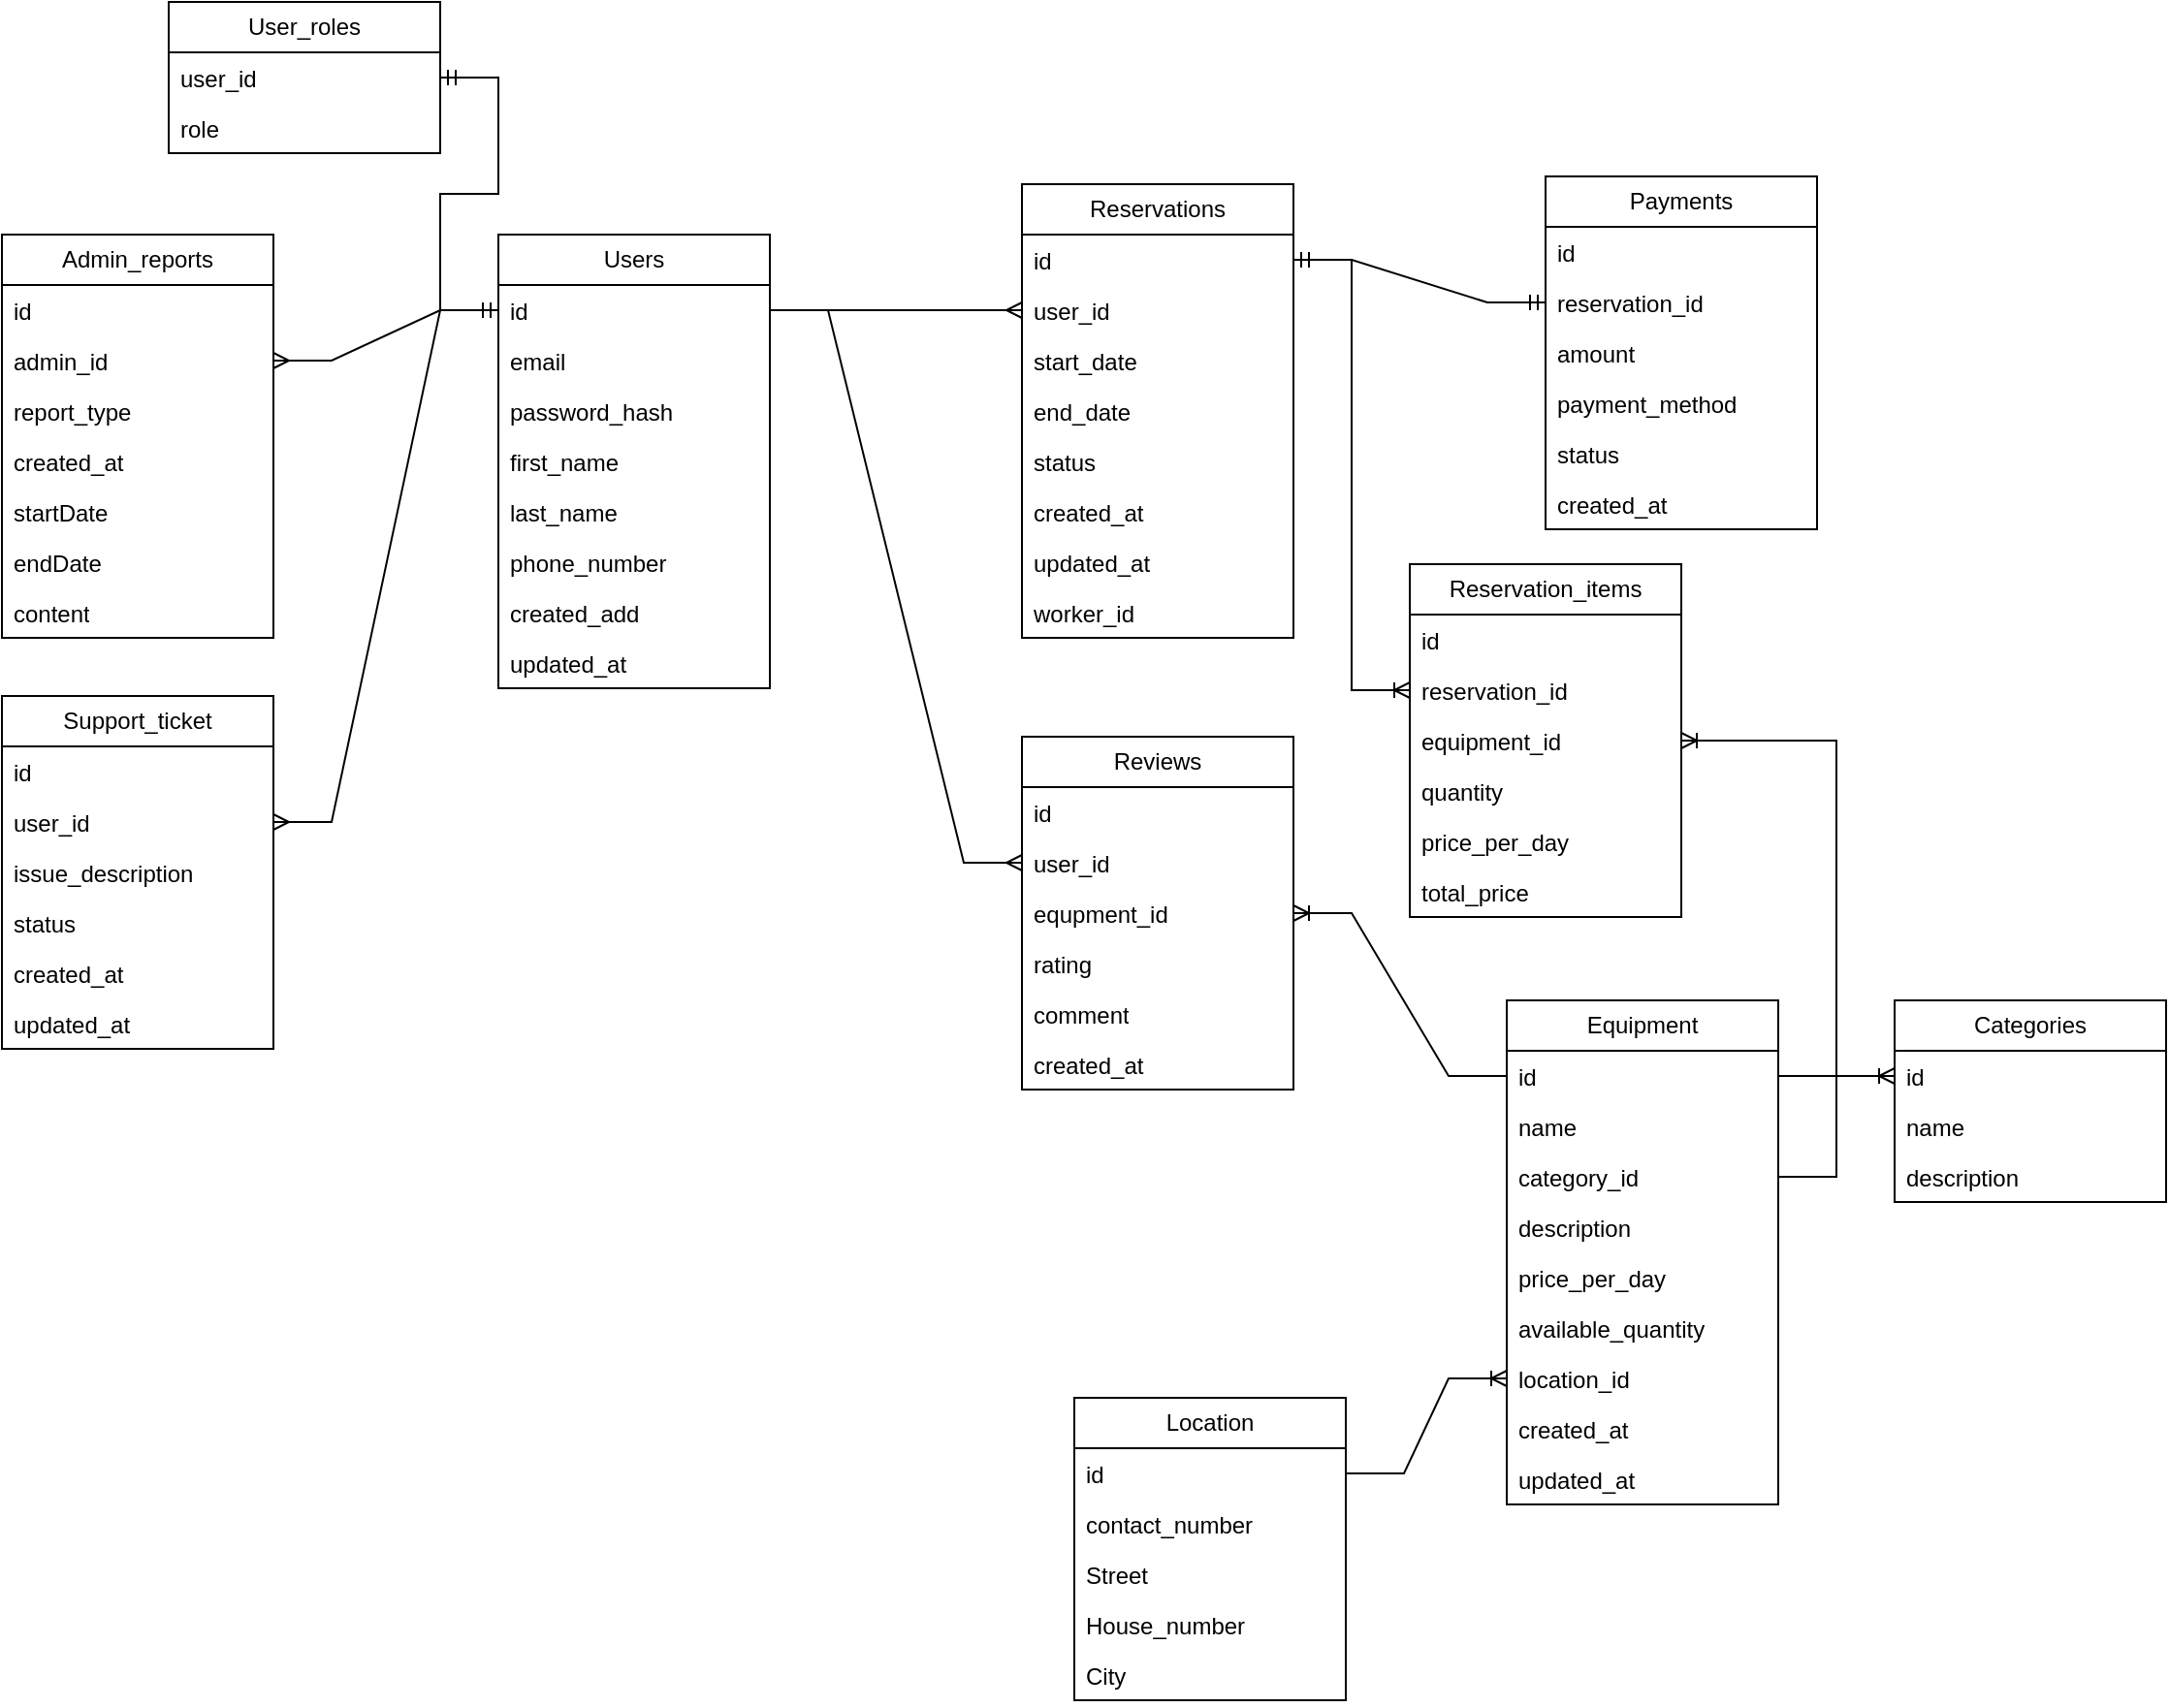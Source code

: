 <mxfile version="26.0.16">
  <diagram name="Strona-1" id="MyiOzyXwQdfnBbzx_jU6">
    <mxGraphModel dx="2049" dy="2286" grid="1" gridSize="10" guides="1" tooltips="1" connect="1" arrows="1" fold="1" page="1" pageScale="1" pageWidth="827" pageHeight="1169" math="0" shadow="0">
      <root>
        <mxCell id="0" />
        <mxCell id="1" parent="0" />
        <mxCell id="W9ljbtYXkl2DSb1IsSb1-1" value="Users" style="swimlane;fontStyle=0;childLayout=stackLayout;horizontal=1;startSize=26;fillColor=none;horizontalStack=0;resizeParent=1;resizeParentMax=0;resizeLast=0;collapsible=1;marginBottom=0;whiteSpace=wrap;html=1;" parent="1" vertex="1">
          <mxGeometry x="530" y="60" width="140" height="234" as="geometry" />
        </mxCell>
        <mxCell id="W9ljbtYXkl2DSb1IsSb1-2" value="id" style="text;strokeColor=none;fillColor=none;align=left;verticalAlign=top;spacingLeft=4;spacingRight=4;overflow=hidden;rotatable=0;points=[[0,0.5],[1,0.5]];portConstraint=eastwest;whiteSpace=wrap;html=1;" parent="W9ljbtYXkl2DSb1IsSb1-1" vertex="1">
          <mxGeometry y="26" width="140" height="26" as="geometry" />
        </mxCell>
        <mxCell id="W9ljbtYXkl2DSb1IsSb1-19" value="email" style="text;strokeColor=none;fillColor=none;align=left;verticalAlign=top;spacingLeft=4;spacingRight=4;overflow=hidden;rotatable=0;points=[[0,0.5],[1,0.5]];portConstraint=eastwest;whiteSpace=wrap;html=1;" parent="W9ljbtYXkl2DSb1IsSb1-1" vertex="1">
          <mxGeometry y="52" width="140" height="26" as="geometry" />
        </mxCell>
        <mxCell id="W9ljbtYXkl2DSb1IsSb1-18" value="password_hash" style="text;strokeColor=none;fillColor=none;align=left;verticalAlign=top;spacingLeft=4;spacingRight=4;overflow=hidden;rotatable=0;points=[[0,0.5],[1,0.5]];portConstraint=eastwest;whiteSpace=wrap;html=1;" parent="W9ljbtYXkl2DSb1IsSb1-1" vertex="1">
          <mxGeometry y="78" width="140" height="26" as="geometry" />
        </mxCell>
        <mxCell id="W9ljbtYXkl2DSb1IsSb1-17" value="first_name" style="text;strokeColor=none;fillColor=none;align=left;verticalAlign=top;spacingLeft=4;spacingRight=4;overflow=hidden;rotatable=0;points=[[0,0.5],[1,0.5]];portConstraint=eastwest;whiteSpace=wrap;html=1;" parent="W9ljbtYXkl2DSb1IsSb1-1" vertex="1">
          <mxGeometry y="104" width="140" height="26" as="geometry" />
        </mxCell>
        <mxCell id="W9ljbtYXkl2DSb1IsSb1-16" value="last_name" style="text;strokeColor=none;fillColor=none;align=left;verticalAlign=top;spacingLeft=4;spacingRight=4;overflow=hidden;rotatable=0;points=[[0,0.5],[1,0.5]];portConstraint=eastwest;whiteSpace=wrap;html=1;" parent="W9ljbtYXkl2DSb1IsSb1-1" vertex="1">
          <mxGeometry y="130" width="140" height="26" as="geometry" />
        </mxCell>
        <mxCell id="W9ljbtYXkl2DSb1IsSb1-15" value="phone_number" style="text;strokeColor=none;fillColor=none;align=left;verticalAlign=top;spacingLeft=4;spacingRight=4;overflow=hidden;rotatable=0;points=[[0,0.5],[1,0.5]];portConstraint=eastwest;whiteSpace=wrap;html=1;" parent="W9ljbtYXkl2DSb1IsSb1-1" vertex="1">
          <mxGeometry y="156" width="140" height="26" as="geometry" />
        </mxCell>
        <mxCell id="W9ljbtYXkl2DSb1IsSb1-14" value="created_add" style="text;strokeColor=none;fillColor=none;align=left;verticalAlign=top;spacingLeft=4;spacingRight=4;overflow=hidden;rotatable=0;points=[[0,0.5],[1,0.5]];portConstraint=eastwest;whiteSpace=wrap;html=1;" parent="W9ljbtYXkl2DSb1IsSb1-1" vertex="1">
          <mxGeometry y="182" width="140" height="26" as="geometry" />
        </mxCell>
        <mxCell id="W9ljbtYXkl2DSb1IsSb1-13" value="updated_at" style="text;strokeColor=none;fillColor=none;align=left;verticalAlign=top;spacingLeft=4;spacingRight=4;overflow=hidden;rotatable=0;points=[[0,0.5],[1,0.5]];portConstraint=eastwest;whiteSpace=wrap;html=1;" parent="W9ljbtYXkl2DSb1IsSb1-1" vertex="1">
          <mxGeometry y="208" width="140" height="26" as="geometry" />
        </mxCell>
        <mxCell id="W9ljbtYXkl2DSb1IsSb1-31" value="Equipment" style="swimlane;fontStyle=0;childLayout=stackLayout;horizontal=1;startSize=26;fillColor=none;horizontalStack=0;resizeParent=1;resizeParentMax=0;resizeLast=0;collapsible=1;marginBottom=0;whiteSpace=wrap;html=1;" parent="1" vertex="1">
          <mxGeometry x="1050" y="455" width="140" height="260" as="geometry" />
        </mxCell>
        <mxCell id="W9ljbtYXkl2DSb1IsSb1-32" value="id" style="text;strokeColor=none;fillColor=none;align=left;verticalAlign=top;spacingLeft=4;spacingRight=4;overflow=hidden;rotatable=0;points=[[0,0.5],[1,0.5]];portConstraint=eastwest;whiteSpace=wrap;html=1;" parent="W9ljbtYXkl2DSb1IsSb1-31" vertex="1">
          <mxGeometry y="26" width="140" height="26" as="geometry" />
        </mxCell>
        <mxCell id="W9ljbtYXkl2DSb1IsSb1-33" value="name" style="text;strokeColor=none;fillColor=none;align=left;verticalAlign=top;spacingLeft=4;spacingRight=4;overflow=hidden;rotatable=0;points=[[0,0.5],[1,0.5]];portConstraint=eastwest;whiteSpace=wrap;html=1;" parent="W9ljbtYXkl2DSb1IsSb1-31" vertex="1">
          <mxGeometry y="52" width="140" height="26" as="geometry" />
        </mxCell>
        <mxCell id="W9ljbtYXkl2DSb1IsSb1-34" value="category_id" style="text;strokeColor=none;fillColor=none;align=left;verticalAlign=top;spacingLeft=4;spacingRight=4;overflow=hidden;rotatable=0;points=[[0,0.5],[1,0.5]];portConstraint=eastwest;whiteSpace=wrap;html=1;" parent="W9ljbtYXkl2DSb1IsSb1-31" vertex="1">
          <mxGeometry y="78" width="140" height="26" as="geometry" />
        </mxCell>
        <mxCell id="W9ljbtYXkl2DSb1IsSb1-40" value="description" style="text;strokeColor=none;fillColor=none;align=left;verticalAlign=top;spacingLeft=4;spacingRight=4;overflow=hidden;rotatable=0;points=[[0,0.5],[1,0.5]];portConstraint=eastwest;whiteSpace=wrap;html=1;" parent="W9ljbtYXkl2DSb1IsSb1-31" vertex="1">
          <mxGeometry y="104" width="140" height="26" as="geometry" />
        </mxCell>
        <mxCell id="W9ljbtYXkl2DSb1IsSb1-39" value="price_per_day" style="text;strokeColor=none;fillColor=none;align=left;verticalAlign=top;spacingLeft=4;spacingRight=4;overflow=hidden;rotatable=0;points=[[0,0.5],[1,0.5]];portConstraint=eastwest;whiteSpace=wrap;html=1;" parent="W9ljbtYXkl2DSb1IsSb1-31" vertex="1">
          <mxGeometry y="130" width="140" height="26" as="geometry" />
        </mxCell>
        <mxCell id="W9ljbtYXkl2DSb1IsSb1-38" value="available_quantity" style="text;strokeColor=none;fillColor=none;align=left;verticalAlign=top;spacingLeft=4;spacingRight=4;overflow=hidden;rotatable=0;points=[[0,0.5],[1,0.5]];portConstraint=eastwest;whiteSpace=wrap;html=1;" parent="W9ljbtYXkl2DSb1IsSb1-31" vertex="1">
          <mxGeometry y="156" width="140" height="26" as="geometry" />
        </mxCell>
        <mxCell id="W9ljbtYXkl2DSb1IsSb1-37" value="location_id" style="text;strokeColor=none;fillColor=none;align=left;verticalAlign=top;spacingLeft=4;spacingRight=4;overflow=hidden;rotatable=0;points=[[0,0.5],[1,0.5]];portConstraint=eastwest;whiteSpace=wrap;html=1;" parent="W9ljbtYXkl2DSb1IsSb1-31" vertex="1">
          <mxGeometry y="182" width="140" height="26" as="geometry" />
        </mxCell>
        <mxCell id="W9ljbtYXkl2DSb1IsSb1-36" value="created_at" style="text;strokeColor=none;fillColor=none;align=left;verticalAlign=top;spacingLeft=4;spacingRight=4;overflow=hidden;rotatable=0;points=[[0,0.5],[1,0.5]];portConstraint=eastwest;whiteSpace=wrap;html=1;" parent="W9ljbtYXkl2DSb1IsSb1-31" vertex="1">
          <mxGeometry y="208" width="140" height="26" as="geometry" />
        </mxCell>
        <mxCell id="W9ljbtYXkl2DSb1IsSb1-35" value="updated_at" style="text;strokeColor=none;fillColor=none;align=left;verticalAlign=top;spacingLeft=4;spacingRight=4;overflow=hidden;rotatable=0;points=[[0,0.5],[1,0.5]];portConstraint=eastwest;whiteSpace=wrap;html=1;" parent="W9ljbtYXkl2DSb1IsSb1-31" vertex="1">
          <mxGeometry y="234" width="140" height="26" as="geometry" />
        </mxCell>
        <mxCell id="W9ljbtYXkl2DSb1IsSb1-41" value="Categories" style="swimlane;fontStyle=0;childLayout=stackLayout;horizontal=1;startSize=26;fillColor=none;horizontalStack=0;resizeParent=1;resizeParentMax=0;resizeLast=0;collapsible=1;marginBottom=0;whiteSpace=wrap;html=1;" parent="1" vertex="1">
          <mxGeometry x="1250" y="455" width="140" height="104" as="geometry" />
        </mxCell>
        <mxCell id="W9ljbtYXkl2DSb1IsSb1-42" value="id" style="text;strokeColor=none;fillColor=none;align=left;verticalAlign=top;spacingLeft=4;spacingRight=4;overflow=hidden;rotatable=0;points=[[0,0.5],[1,0.5]];portConstraint=eastwest;whiteSpace=wrap;html=1;" parent="W9ljbtYXkl2DSb1IsSb1-41" vertex="1">
          <mxGeometry y="26" width="140" height="26" as="geometry" />
        </mxCell>
        <mxCell id="W9ljbtYXkl2DSb1IsSb1-43" value="name" style="text;strokeColor=none;fillColor=none;align=left;verticalAlign=top;spacingLeft=4;spacingRight=4;overflow=hidden;rotatable=0;points=[[0,0.5],[1,0.5]];portConstraint=eastwest;whiteSpace=wrap;html=1;" parent="W9ljbtYXkl2DSb1IsSb1-41" vertex="1">
          <mxGeometry y="52" width="140" height="26" as="geometry" />
        </mxCell>
        <mxCell id="W9ljbtYXkl2DSb1IsSb1-44" value="description" style="text;strokeColor=none;fillColor=none;align=left;verticalAlign=top;spacingLeft=4;spacingRight=4;overflow=hidden;rotatable=0;points=[[0,0.5],[1,0.5]];portConstraint=eastwest;whiteSpace=wrap;html=1;" parent="W9ljbtYXkl2DSb1IsSb1-41" vertex="1">
          <mxGeometry y="78" width="140" height="26" as="geometry" />
        </mxCell>
        <mxCell id="W9ljbtYXkl2DSb1IsSb1-45" value="Reservations" style="swimlane;fontStyle=0;childLayout=stackLayout;horizontal=1;startSize=26;fillColor=none;horizontalStack=0;resizeParent=1;resizeParentMax=0;resizeLast=0;collapsible=1;marginBottom=0;whiteSpace=wrap;html=1;" parent="1" vertex="1">
          <mxGeometry x="800" y="34" width="140" height="234" as="geometry" />
        </mxCell>
        <mxCell id="W9ljbtYXkl2DSb1IsSb1-46" value="id&lt;span style=&quot;white-space: pre;&quot;&gt;&#x9;&lt;/span&gt;&lt;span style=&quot;white-space: pre;&quot;&gt;&#x9;&lt;/span&gt;" style="text;strokeColor=none;fillColor=none;align=left;verticalAlign=top;spacingLeft=4;spacingRight=4;overflow=hidden;rotatable=0;points=[[0,0.5],[1,0.5]];portConstraint=eastwest;whiteSpace=wrap;html=1;" parent="W9ljbtYXkl2DSb1IsSb1-45" vertex="1">
          <mxGeometry y="26" width="140" height="26" as="geometry" />
        </mxCell>
        <mxCell id="W9ljbtYXkl2DSb1IsSb1-47" value="user_id" style="text;strokeColor=none;fillColor=none;align=left;verticalAlign=top;spacingLeft=4;spacingRight=4;overflow=hidden;rotatable=0;points=[[0,0.5],[1,0.5]];portConstraint=eastwest;whiteSpace=wrap;html=1;" parent="W9ljbtYXkl2DSb1IsSb1-45" vertex="1">
          <mxGeometry y="52" width="140" height="26" as="geometry" />
        </mxCell>
        <mxCell id="W9ljbtYXkl2DSb1IsSb1-48" value="start_date" style="text;strokeColor=none;fillColor=none;align=left;verticalAlign=top;spacingLeft=4;spacingRight=4;overflow=hidden;rotatable=0;points=[[0,0.5],[1,0.5]];portConstraint=eastwest;whiteSpace=wrap;html=1;" parent="W9ljbtYXkl2DSb1IsSb1-45" vertex="1">
          <mxGeometry y="78" width="140" height="26" as="geometry" />
        </mxCell>
        <mxCell id="W9ljbtYXkl2DSb1IsSb1-49" value="end_date" style="text;strokeColor=none;fillColor=none;align=left;verticalAlign=top;spacingLeft=4;spacingRight=4;overflow=hidden;rotatable=0;points=[[0,0.5],[1,0.5]];portConstraint=eastwest;whiteSpace=wrap;html=1;" parent="W9ljbtYXkl2DSb1IsSb1-45" vertex="1">
          <mxGeometry y="104" width="140" height="26" as="geometry" />
        </mxCell>
        <mxCell id="W9ljbtYXkl2DSb1IsSb1-50" value="status" style="text;strokeColor=none;fillColor=none;align=left;verticalAlign=top;spacingLeft=4;spacingRight=4;overflow=hidden;rotatable=0;points=[[0,0.5],[1,0.5]];portConstraint=eastwest;whiteSpace=wrap;html=1;" parent="W9ljbtYXkl2DSb1IsSb1-45" vertex="1">
          <mxGeometry y="130" width="140" height="26" as="geometry" />
        </mxCell>
        <mxCell id="W9ljbtYXkl2DSb1IsSb1-51" value="created_at" style="text;strokeColor=none;fillColor=none;align=left;verticalAlign=top;spacingLeft=4;spacingRight=4;overflow=hidden;rotatable=0;points=[[0,0.5],[1,0.5]];portConstraint=eastwest;whiteSpace=wrap;html=1;" parent="W9ljbtYXkl2DSb1IsSb1-45" vertex="1">
          <mxGeometry y="156" width="140" height="26" as="geometry" />
        </mxCell>
        <mxCell id="W9ljbtYXkl2DSb1IsSb1-52" value="updated_at" style="text;strokeColor=none;fillColor=none;align=left;verticalAlign=top;spacingLeft=4;spacingRight=4;overflow=hidden;rotatable=0;points=[[0,0.5],[1,0.5]];portConstraint=eastwest;whiteSpace=wrap;html=1;" parent="W9ljbtYXkl2DSb1IsSb1-45" vertex="1">
          <mxGeometry y="182" width="140" height="26" as="geometry" />
        </mxCell>
        <mxCell id="W9ljbtYXkl2DSb1IsSb1-105" value="worker_id" style="text;strokeColor=none;fillColor=none;align=left;verticalAlign=top;spacingLeft=4;spacingRight=4;overflow=hidden;rotatable=0;points=[[0,0.5],[1,0.5]];portConstraint=eastwest;whiteSpace=wrap;html=1;" parent="W9ljbtYXkl2DSb1IsSb1-45" vertex="1">
          <mxGeometry y="208" width="140" height="26" as="geometry" />
        </mxCell>
        <mxCell id="W9ljbtYXkl2DSb1IsSb1-56" value="Reservation_items" style="swimlane;fontStyle=0;childLayout=stackLayout;horizontal=1;startSize=26;fillColor=none;horizontalStack=0;resizeParent=1;resizeParentMax=0;resizeLast=0;collapsible=1;marginBottom=0;whiteSpace=wrap;html=1;" parent="1" vertex="1">
          <mxGeometry x="1000" y="230" width="140" height="182" as="geometry" />
        </mxCell>
        <mxCell id="W9ljbtYXkl2DSb1IsSb1-57" value="id" style="text;strokeColor=none;fillColor=none;align=left;verticalAlign=top;spacingLeft=4;spacingRight=4;overflow=hidden;rotatable=0;points=[[0,0.5],[1,0.5]];portConstraint=eastwest;whiteSpace=wrap;html=1;" parent="W9ljbtYXkl2DSb1IsSb1-56" vertex="1">
          <mxGeometry y="26" width="140" height="26" as="geometry" />
        </mxCell>
        <mxCell id="W9ljbtYXkl2DSb1IsSb1-58" value="reservation_id" style="text;strokeColor=none;fillColor=none;align=left;verticalAlign=top;spacingLeft=4;spacingRight=4;overflow=hidden;rotatable=0;points=[[0,0.5],[1,0.5]];portConstraint=eastwest;whiteSpace=wrap;html=1;" parent="W9ljbtYXkl2DSb1IsSb1-56" vertex="1">
          <mxGeometry y="52" width="140" height="26" as="geometry" />
        </mxCell>
        <mxCell id="W9ljbtYXkl2DSb1IsSb1-59" value="equipment_id" style="text;strokeColor=none;fillColor=none;align=left;verticalAlign=top;spacingLeft=4;spacingRight=4;overflow=hidden;rotatable=0;points=[[0,0.5],[1,0.5]];portConstraint=eastwest;whiteSpace=wrap;html=1;" parent="W9ljbtYXkl2DSb1IsSb1-56" vertex="1">
          <mxGeometry y="78" width="140" height="26" as="geometry" />
        </mxCell>
        <mxCell id="W9ljbtYXkl2DSb1IsSb1-60" value="quantity" style="text;strokeColor=none;fillColor=none;align=left;verticalAlign=top;spacingLeft=4;spacingRight=4;overflow=hidden;rotatable=0;points=[[0,0.5],[1,0.5]];portConstraint=eastwest;whiteSpace=wrap;html=1;" parent="W9ljbtYXkl2DSb1IsSb1-56" vertex="1">
          <mxGeometry y="104" width="140" height="26" as="geometry" />
        </mxCell>
        <mxCell id="W9ljbtYXkl2DSb1IsSb1-61" value="price_per_day" style="text;strokeColor=none;fillColor=none;align=left;verticalAlign=top;spacingLeft=4;spacingRight=4;overflow=hidden;rotatable=0;points=[[0,0.5],[1,0.5]];portConstraint=eastwest;whiteSpace=wrap;html=1;" parent="W9ljbtYXkl2DSb1IsSb1-56" vertex="1">
          <mxGeometry y="130" width="140" height="26" as="geometry" />
        </mxCell>
        <mxCell id="W9ljbtYXkl2DSb1IsSb1-62" value="total_price" style="text;strokeColor=none;fillColor=none;align=left;verticalAlign=top;spacingLeft=4;spacingRight=4;overflow=hidden;rotatable=0;points=[[0,0.5],[1,0.5]];portConstraint=eastwest;whiteSpace=wrap;html=1;" parent="W9ljbtYXkl2DSb1IsSb1-56" vertex="1">
          <mxGeometry y="156" width="140" height="26" as="geometry" />
        </mxCell>
        <mxCell id="W9ljbtYXkl2DSb1IsSb1-63" value="Payments" style="swimlane;fontStyle=0;childLayout=stackLayout;horizontal=1;startSize=26;fillColor=none;horizontalStack=0;resizeParent=1;resizeParentMax=0;resizeLast=0;collapsible=1;marginBottom=0;whiteSpace=wrap;html=1;" parent="1" vertex="1">
          <mxGeometry x="1070" y="30" width="140" height="182" as="geometry" />
        </mxCell>
        <mxCell id="W9ljbtYXkl2DSb1IsSb1-64" value="id" style="text;strokeColor=none;fillColor=none;align=left;verticalAlign=top;spacingLeft=4;spacingRight=4;overflow=hidden;rotatable=0;points=[[0,0.5],[1,0.5]];portConstraint=eastwest;whiteSpace=wrap;html=1;" parent="W9ljbtYXkl2DSb1IsSb1-63" vertex="1">
          <mxGeometry y="26" width="140" height="26" as="geometry" />
        </mxCell>
        <mxCell id="W9ljbtYXkl2DSb1IsSb1-65" value="reservation_id" style="text;strokeColor=none;fillColor=none;align=left;verticalAlign=top;spacingLeft=4;spacingRight=4;overflow=hidden;rotatable=0;points=[[0,0.5],[1,0.5]];portConstraint=eastwest;whiteSpace=wrap;html=1;" parent="W9ljbtYXkl2DSb1IsSb1-63" vertex="1">
          <mxGeometry y="52" width="140" height="26" as="geometry" />
        </mxCell>
        <mxCell id="W9ljbtYXkl2DSb1IsSb1-66" value="amount" style="text;strokeColor=none;fillColor=none;align=left;verticalAlign=top;spacingLeft=4;spacingRight=4;overflow=hidden;rotatable=0;points=[[0,0.5],[1,0.5]];portConstraint=eastwest;whiteSpace=wrap;html=1;" parent="W9ljbtYXkl2DSb1IsSb1-63" vertex="1">
          <mxGeometry y="78" width="140" height="26" as="geometry" />
        </mxCell>
        <mxCell id="W9ljbtYXkl2DSb1IsSb1-67" value="payment_method" style="text;strokeColor=none;fillColor=none;align=left;verticalAlign=top;spacingLeft=4;spacingRight=4;overflow=hidden;rotatable=0;points=[[0,0.5],[1,0.5]];portConstraint=eastwest;whiteSpace=wrap;html=1;" parent="W9ljbtYXkl2DSb1IsSb1-63" vertex="1">
          <mxGeometry y="104" width="140" height="26" as="geometry" />
        </mxCell>
        <mxCell id="W9ljbtYXkl2DSb1IsSb1-68" value="status" style="text;strokeColor=none;fillColor=none;align=left;verticalAlign=top;spacingLeft=4;spacingRight=4;overflow=hidden;rotatable=0;points=[[0,0.5],[1,0.5]];portConstraint=eastwest;whiteSpace=wrap;html=1;" parent="W9ljbtYXkl2DSb1IsSb1-63" vertex="1">
          <mxGeometry y="130" width="140" height="26" as="geometry" />
        </mxCell>
        <mxCell id="W9ljbtYXkl2DSb1IsSb1-69" value="created_at" style="text;strokeColor=none;fillColor=none;align=left;verticalAlign=top;spacingLeft=4;spacingRight=4;overflow=hidden;rotatable=0;points=[[0,0.5],[1,0.5]];portConstraint=eastwest;whiteSpace=wrap;html=1;" parent="W9ljbtYXkl2DSb1IsSb1-63" vertex="1">
          <mxGeometry y="156" width="140" height="26" as="geometry" />
        </mxCell>
        <mxCell id="W9ljbtYXkl2DSb1IsSb1-70" value="Reviews" style="swimlane;fontStyle=0;childLayout=stackLayout;horizontal=1;startSize=26;fillColor=none;horizontalStack=0;resizeParent=1;resizeParentMax=0;resizeLast=0;collapsible=1;marginBottom=0;whiteSpace=wrap;html=1;" parent="1" vertex="1">
          <mxGeometry x="800" y="319" width="140" height="182" as="geometry" />
        </mxCell>
        <mxCell id="W9ljbtYXkl2DSb1IsSb1-71" value="id" style="text;strokeColor=none;fillColor=none;align=left;verticalAlign=top;spacingLeft=4;spacingRight=4;overflow=hidden;rotatable=0;points=[[0,0.5],[1,0.5]];portConstraint=eastwest;whiteSpace=wrap;html=1;" parent="W9ljbtYXkl2DSb1IsSb1-70" vertex="1">
          <mxGeometry y="26" width="140" height="26" as="geometry" />
        </mxCell>
        <mxCell id="W9ljbtYXkl2DSb1IsSb1-72" value="user_id" style="text;strokeColor=none;fillColor=none;align=left;verticalAlign=top;spacingLeft=4;spacingRight=4;overflow=hidden;rotatable=0;points=[[0,0.5],[1,0.5]];portConstraint=eastwest;whiteSpace=wrap;html=1;" parent="W9ljbtYXkl2DSb1IsSb1-70" vertex="1">
          <mxGeometry y="52" width="140" height="26" as="geometry" />
        </mxCell>
        <mxCell id="W9ljbtYXkl2DSb1IsSb1-73" value="equpment_id" style="text;strokeColor=none;fillColor=none;align=left;verticalAlign=top;spacingLeft=4;spacingRight=4;overflow=hidden;rotatable=0;points=[[0,0.5],[1,0.5]];portConstraint=eastwest;whiteSpace=wrap;html=1;" parent="W9ljbtYXkl2DSb1IsSb1-70" vertex="1">
          <mxGeometry y="78" width="140" height="26" as="geometry" />
        </mxCell>
        <mxCell id="W9ljbtYXkl2DSb1IsSb1-74" value="rating" style="text;strokeColor=none;fillColor=none;align=left;verticalAlign=top;spacingLeft=4;spacingRight=4;overflow=hidden;rotatable=0;points=[[0,0.5],[1,0.5]];portConstraint=eastwest;whiteSpace=wrap;html=1;" parent="W9ljbtYXkl2DSb1IsSb1-70" vertex="1">
          <mxGeometry y="104" width="140" height="26" as="geometry" />
        </mxCell>
        <mxCell id="W9ljbtYXkl2DSb1IsSb1-75" value="comment" style="text;strokeColor=none;fillColor=none;align=left;verticalAlign=top;spacingLeft=4;spacingRight=4;overflow=hidden;rotatable=0;points=[[0,0.5],[1,0.5]];portConstraint=eastwest;whiteSpace=wrap;html=1;" parent="W9ljbtYXkl2DSb1IsSb1-70" vertex="1">
          <mxGeometry y="130" width="140" height="26" as="geometry" />
        </mxCell>
        <mxCell id="W9ljbtYXkl2DSb1IsSb1-76" value="created_at" style="text;strokeColor=none;fillColor=none;align=left;verticalAlign=top;spacingLeft=4;spacingRight=4;overflow=hidden;rotatable=0;points=[[0,0.5],[1,0.5]];portConstraint=eastwest;whiteSpace=wrap;html=1;" parent="W9ljbtYXkl2DSb1IsSb1-70" vertex="1">
          <mxGeometry y="156" width="140" height="26" as="geometry" />
        </mxCell>
        <mxCell id="W9ljbtYXkl2DSb1IsSb1-78" value="Admin_reports" style="swimlane;fontStyle=0;childLayout=stackLayout;horizontal=1;startSize=26;fillColor=none;horizontalStack=0;resizeParent=1;resizeParentMax=0;resizeLast=0;collapsible=1;marginBottom=0;whiteSpace=wrap;html=1;" parent="1" vertex="1">
          <mxGeometry x="274" y="60" width="140" height="208" as="geometry" />
        </mxCell>
        <mxCell id="W9ljbtYXkl2DSb1IsSb1-79" value="id" style="text;strokeColor=none;fillColor=none;align=left;verticalAlign=top;spacingLeft=4;spacingRight=4;overflow=hidden;rotatable=0;points=[[0,0.5],[1,0.5]];portConstraint=eastwest;whiteSpace=wrap;html=1;" parent="W9ljbtYXkl2DSb1IsSb1-78" vertex="1">
          <mxGeometry y="26" width="140" height="26" as="geometry" />
        </mxCell>
        <mxCell id="W9ljbtYXkl2DSb1IsSb1-80" value="admin_id" style="text;strokeColor=none;fillColor=none;align=left;verticalAlign=top;spacingLeft=4;spacingRight=4;overflow=hidden;rotatable=0;points=[[0,0.5],[1,0.5]];portConstraint=eastwest;whiteSpace=wrap;html=1;" parent="W9ljbtYXkl2DSb1IsSb1-78" vertex="1">
          <mxGeometry y="52" width="140" height="26" as="geometry" />
        </mxCell>
        <mxCell id="W9ljbtYXkl2DSb1IsSb1-81" value="report_type" style="text;strokeColor=none;fillColor=none;align=left;verticalAlign=top;spacingLeft=4;spacingRight=4;overflow=hidden;rotatable=0;points=[[0,0.5],[1,0.5]];portConstraint=eastwest;whiteSpace=wrap;html=1;" parent="W9ljbtYXkl2DSb1IsSb1-78" vertex="1">
          <mxGeometry y="78" width="140" height="26" as="geometry" />
        </mxCell>
        <mxCell id="W9ljbtYXkl2DSb1IsSb1-82" value="created_at" style="text;strokeColor=none;fillColor=none;align=left;verticalAlign=top;spacingLeft=4;spacingRight=4;overflow=hidden;rotatable=0;points=[[0,0.5],[1,0.5]];portConstraint=eastwest;whiteSpace=wrap;html=1;" parent="W9ljbtYXkl2DSb1IsSb1-78" vertex="1">
          <mxGeometry y="104" width="140" height="26" as="geometry" />
        </mxCell>
        <mxCell id="W9ljbtYXkl2DSb1IsSb1-83" value="startDate" style="text;strokeColor=none;fillColor=none;align=left;verticalAlign=top;spacingLeft=4;spacingRight=4;overflow=hidden;rotatable=0;points=[[0,0.5],[1,0.5]];portConstraint=eastwest;whiteSpace=wrap;html=1;" parent="W9ljbtYXkl2DSb1IsSb1-78" vertex="1">
          <mxGeometry y="130" width="140" height="26" as="geometry" />
        </mxCell>
        <mxCell id="W9ljbtYXkl2DSb1IsSb1-84" value="endDate" style="text;strokeColor=none;fillColor=none;align=left;verticalAlign=top;spacingLeft=4;spacingRight=4;overflow=hidden;rotatable=0;points=[[0,0.5],[1,0.5]];portConstraint=eastwest;whiteSpace=wrap;html=1;" parent="W9ljbtYXkl2DSb1IsSb1-78" vertex="1">
          <mxGeometry y="156" width="140" height="26" as="geometry" />
        </mxCell>
        <mxCell id="W9ljbtYXkl2DSb1IsSb1-87" value="content" style="text;strokeColor=none;fillColor=none;align=left;verticalAlign=top;spacingLeft=4;spacingRight=4;overflow=hidden;rotatable=0;points=[[0,0.5],[1,0.5]];portConstraint=eastwest;whiteSpace=wrap;html=1;" parent="W9ljbtYXkl2DSb1IsSb1-78" vertex="1">
          <mxGeometry y="182" width="140" height="26" as="geometry" />
        </mxCell>
        <mxCell id="W9ljbtYXkl2DSb1IsSb1-88" value="Support_ticket" style="swimlane;fontStyle=0;childLayout=stackLayout;horizontal=1;startSize=26;fillColor=none;horizontalStack=0;resizeParent=1;resizeParentMax=0;resizeLast=0;collapsible=1;marginBottom=0;whiteSpace=wrap;html=1;" parent="1" vertex="1">
          <mxGeometry x="274" y="298" width="140" height="182" as="geometry" />
        </mxCell>
        <mxCell id="W9ljbtYXkl2DSb1IsSb1-89" value="id&lt;span style=&quot;white-space: pre;&quot;&gt;&#x9;&lt;/span&gt;&lt;span style=&quot;white-space: pre;&quot;&gt;&#x9;&lt;/span&gt;" style="text;strokeColor=none;fillColor=none;align=left;verticalAlign=top;spacingLeft=4;spacingRight=4;overflow=hidden;rotatable=0;points=[[0,0.5],[1,0.5]];portConstraint=eastwest;whiteSpace=wrap;html=1;" parent="W9ljbtYXkl2DSb1IsSb1-88" vertex="1">
          <mxGeometry y="26" width="140" height="26" as="geometry" />
        </mxCell>
        <mxCell id="W9ljbtYXkl2DSb1IsSb1-90" value="user_id" style="text;strokeColor=none;fillColor=none;align=left;verticalAlign=top;spacingLeft=4;spacingRight=4;overflow=hidden;rotatable=0;points=[[0,0.5],[1,0.5]];portConstraint=eastwest;whiteSpace=wrap;html=1;" parent="W9ljbtYXkl2DSb1IsSb1-88" vertex="1">
          <mxGeometry y="52" width="140" height="26" as="geometry" />
        </mxCell>
        <mxCell id="W9ljbtYXkl2DSb1IsSb1-91" value="issue_description" style="text;strokeColor=none;fillColor=none;align=left;verticalAlign=top;spacingLeft=4;spacingRight=4;overflow=hidden;rotatable=0;points=[[0,0.5],[1,0.5]];portConstraint=eastwest;whiteSpace=wrap;html=1;" parent="W9ljbtYXkl2DSb1IsSb1-88" vertex="1">
          <mxGeometry y="78" width="140" height="26" as="geometry" />
        </mxCell>
        <mxCell id="W9ljbtYXkl2DSb1IsSb1-92" value="status" style="text;strokeColor=none;fillColor=none;align=left;verticalAlign=top;spacingLeft=4;spacingRight=4;overflow=hidden;rotatable=0;points=[[0,0.5],[1,0.5]];portConstraint=eastwest;whiteSpace=wrap;html=1;" parent="W9ljbtYXkl2DSb1IsSb1-88" vertex="1">
          <mxGeometry y="104" width="140" height="26" as="geometry" />
        </mxCell>
        <mxCell id="W9ljbtYXkl2DSb1IsSb1-93" value="created_at" style="text;strokeColor=none;fillColor=none;align=left;verticalAlign=top;spacingLeft=4;spacingRight=4;overflow=hidden;rotatable=0;points=[[0,0.5],[1,0.5]];portConstraint=eastwest;whiteSpace=wrap;html=1;" parent="W9ljbtYXkl2DSb1IsSb1-88" vertex="1">
          <mxGeometry y="130" width="140" height="26" as="geometry" />
        </mxCell>
        <mxCell id="W9ljbtYXkl2DSb1IsSb1-94" value="updated_at" style="text;strokeColor=none;fillColor=none;align=left;verticalAlign=top;spacingLeft=4;spacingRight=4;overflow=hidden;rotatable=0;points=[[0,0.5],[1,0.5]];portConstraint=eastwest;whiteSpace=wrap;html=1;" parent="W9ljbtYXkl2DSb1IsSb1-88" vertex="1">
          <mxGeometry y="156" width="140" height="26" as="geometry" />
        </mxCell>
        <mxCell id="W9ljbtYXkl2DSb1IsSb1-108" value="User_roles" style="swimlane;fontStyle=0;childLayout=stackLayout;horizontal=1;startSize=26;fillColor=none;horizontalStack=0;resizeParent=1;resizeParentMax=0;resizeLast=0;collapsible=1;marginBottom=0;whiteSpace=wrap;html=1;" parent="1" vertex="1">
          <mxGeometry x="360" y="-60" width="140" height="78" as="geometry" />
        </mxCell>
        <mxCell id="W9ljbtYXkl2DSb1IsSb1-109" value="user_id" style="text;strokeColor=none;fillColor=none;align=left;verticalAlign=top;spacingLeft=4;spacingRight=4;overflow=hidden;rotatable=0;points=[[0,0.5],[1,0.5]];portConstraint=eastwest;whiteSpace=wrap;html=1;" parent="W9ljbtYXkl2DSb1IsSb1-108" vertex="1">
          <mxGeometry y="26" width="140" height="26" as="geometry" />
        </mxCell>
        <mxCell id="W9ljbtYXkl2DSb1IsSb1-110" value="role" style="text;strokeColor=none;fillColor=none;align=left;verticalAlign=top;spacingLeft=4;spacingRight=4;overflow=hidden;rotatable=0;points=[[0,0.5],[1,0.5]];portConstraint=eastwest;whiteSpace=wrap;html=1;" parent="W9ljbtYXkl2DSb1IsSb1-108" vertex="1">
          <mxGeometry y="52" width="140" height="26" as="geometry" />
        </mxCell>
        <mxCell id="W9ljbtYXkl2DSb1IsSb1-113" value="" style="edgeStyle=entityRelationEdgeStyle;fontSize=12;html=1;endArrow=ERmany;rounded=0;exitX=1;exitY=0.5;exitDx=0;exitDy=0;entryX=0;entryY=0.5;entryDx=0;entryDy=0;" parent="1" source="W9ljbtYXkl2DSb1IsSb1-2" target="W9ljbtYXkl2DSb1IsSb1-47" edge="1">
          <mxGeometry width="100" height="100" relative="1" as="geometry">
            <mxPoint x="520" y="460" as="sourcePoint" />
            <mxPoint x="620" y="360" as="targetPoint" />
          </mxGeometry>
        </mxCell>
        <mxCell id="W9ljbtYXkl2DSb1IsSb1-114" value="" style="edgeStyle=entityRelationEdgeStyle;fontSize=12;html=1;endArrow=ERmany;rounded=0;exitX=0;exitY=0.5;exitDx=0;exitDy=0;entryX=1;entryY=0.5;entryDx=0;entryDy=0;" parent="1" source="W9ljbtYXkl2DSb1IsSb1-2" target="W9ljbtYXkl2DSb1IsSb1-90" edge="1">
          <mxGeometry width="100" height="100" relative="1" as="geometry">
            <mxPoint x="530" y="540" as="sourcePoint" />
            <mxPoint x="660" y="566" as="targetPoint" />
          </mxGeometry>
        </mxCell>
        <mxCell id="W9ljbtYXkl2DSb1IsSb1-115" value="" style="edgeStyle=entityRelationEdgeStyle;fontSize=12;html=1;endArrow=ERmany;rounded=0;exitX=0;exitY=0.5;exitDx=0;exitDy=0;entryX=1;entryY=0.5;entryDx=0;entryDy=0;" parent="1" source="W9ljbtYXkl2DSb1IsSb1-2" target="W9ljbtYXkl2DSb1IsSb1-80" edge="1">
          <mxGeometry width="100" height="100" relative="1" as="geometry">
            <mxPoint x="540" y="109" as="sourcePoint" />
            <mxPoint x="424" y="373" as="targetPoint" />
            <Array as="points">
              <mxPoint x="450" y="260" />
            </Array>
          </mxGeometry>
        </mxCell>
        <mxCell id="W9ljbtYXkl2DSb1IsSb1-116" value="" style="edgeStyle=entityRelationEdgeStyle;fontSize=12;html=1;endArrow=ERmany;rounded=0;exitX=1;exitY=0.5;exitDx=0;exitDy=0;entryX=0;entryY=0.5;entryDx=0;entryDy=0;" parent="1" source="W9ljbtYXkl2DSb1IsSb1-2" target="W9ljbtYXkl2DSb1IsSb1-72" edge="1">
          <mxGeometry width="100" height="100" relative="1" as="geometry">
            <mxPoint x="540" y="109" as="sourcePoint" />
            <mxPoint x="424" y="373" as="targetPoint" />
          </mxGeometry>
        </mxCell>
        <mxCell id="W9ljbtYXkl2DSb1IsSb1-117" value="" style="edgeStyle=entityRelationEdgeStyle;fontSize=12;html=1;endArrow=ERmandOne;startArrow=ERmandOne;rounded=0;entryX=0;entryY=0.5;entryDx=0;entryDy=0;exitX=1;exitY=0.5;exitDx=0;exitDy=0;" parent="1" source="W9ljbtYXkl2DSb1IsSb1-109" target="W9ljbtYXkl2DSb1IsSb1-2" edge="1">
          <mxGeometry width="100" height="100" relative="1" as="geometry">
            <mxPoint x="420" y="-20" as="sourcePoint" />
            <mxPoint x="620" y="360" as="targetPoint" />
            <Array as="points">
              <mxPoint x="490" y="-30" />
            </Array>
          </mxGeometry>
        </mxCell>
        <mxCell id="W9ljbtYXkl2DSb1IsSb1-118" value="" style="edgeStyle=entityRelationEdgeStyle;fontSize=12;html=1;endArrow=ERoneToMany;rounded=0;" parent="1" source="W9ljbtYXkl2DSb1IsSb1-46" target="W9ljbtYXkl2DSb1IsSb1-58" edge="1">
          <mxGeometry width="100" height="100" relative="1" as="geometry">
            <mxPoint x="890" y="460" as="sourcePoint" />
            <mxPoint x="1010" y="80" as="targetPoint" />
          </mxGeometry>
        </mxCell>
        <mxCell id="W9ljbtYXkl2DSb1IsSb1-119" value="" style="edgeStyle=entityRelationEdgeStyle;fontSize=12;html=1;endArrow=ERmandOne;startArrow=ERmandOne;rounded=0;entryX=0;entryY=0.5;entryDx=0;entryDy=0;exitX=1;exitY=0.5;exitDx=0;exitDy=0;" parent="1" source="W9ljbtYXkl2DSb1IsSb1-46" target="W9ljbtYXkl2DSb1IsSb1-65" edge="1">
          <mxGeometry width="100" height="100" relative="1" as="geometry">
            <mxPoint x="890" y="460" as="sourcePoint" />
            <mxPoint x="990" y="360" as="targetPoint" />
          </mxGeometry>
        </mxCell>
        <mxCell id="W9ljbtYXkl2DSb1IsSb1-120" value="" style="edgeStyle=entityRelationEdgeStyle;fontSize=12;html=1;endArrow=ERoneToMany;rounded=0;" parent="1" source="W9ljbtYXkl2DSb1IsSb1-32" target="W9ljbtYXkl2DSb1IsSb1-59" edge="1">
          <mxGeometry width="100" height="100" relative="1" as="geometry">
            <mxPoint x="1150" y="460" as="sourcePoint" />
            <mxPoint x="1250" y="360" as="targetPoint" />
          </mxGeometry>
        </mxCell>
        <mxCell id="W9ljbtYXkl2DSb1IsSb1-121" value="" style="edgeStyle=entityRelationEdgeStyle;fontSize=12;html=1;endArrow=ERoneToMany;rounded=0;" parent="1" source="W9ljbtYXkl2DSb1IsSb1-32" target="W9ljbtYXkl2DSb1IsSb1-73" edge="1">
          <mxGeometry width="100" height="100" relative="1" as="geometry">
            <mxPoint x="940" y="460" as="sourcePoint" />
            <mxPoint x="1040" y="360" as="targetPoint" />
          </mxGeometry>
        </mxCell>
        <mxCell id="W9ljbtYXkl2DSb1IsSb1-122" value="" style="edgeStyle=entityRelationEdgeStyle;fontSize=12;html=1;endArrow=ERoneToMany;rounded=0;" parent="1" source="W9ljbtYXkl2DSb1IsSb1-34" target="W9ljbtYXkl2DSb1IsSb1-42" edge="1">
          <mxGeometry width="100" height="100" relative="1" as="geometry">
            <mxPoint x="1110" y="460" as="sourcePoint" />
            <mxPoint x="1210" y="360" as="targetPoint" />
          </mxGeometry>
        </mxCell>
        <mxCell id="RllWHn6kEYd1qyyMGJiG-1" value="Location" style="swimlane;fontStyle=0;childLayout=stackLayout;horizontal=1;startSize=26;fillColor=none;horizontalStack=0;resizeParent=1;resizeParentMax=0;resizeLast=0;collapsible=1;marginBottom=0;whiteSpace=wrap;html=1;" vertex="1" parent="1">
          <mxGeometry x="827" y="660" width="140" height="156" as="geometry" />
        </mxCell>
        <mxCell id="RllWHn6kEYd1qyyMGJiG-2" value="id" style="text;strokeColor=none;fillColor=none;align=left;verticalAlign=top;spacingLeft=4;spacingRight=4;overflow=hidden;rotatable=0;points=[[0,0.5],[1,0.5]];portConstraint=eastwest;whiteSpace=wrap;html=1;" vertex="1" parent="RllWHn6kEYd1qyyMGJiG-1">
          <mxGeometry y="26" width="140" height="26" as="geometry" />
        </mxCell>
        <mxCell id="RllWHn6kEYd1qyyMGJiG-4" value="contact_number" style="text;strokeColor=none;fillColor=none;align=left;verticalAlign=top;spacingLeft=4;spacingRight=4;overflow=hidden;rotatable=0;points=[[0,0.5],[1,0.5]];portConstraint=eastwest;whiteSpace=wrap;html=1;" vertex="1" parent="RllWHn6kEYd1qyyMGJiG-1">
          <mxGeometry y="52" width="140" height="26" as="geometry" />
        </mxCell>
        <mxCell id="RllWHn6kEYd1qyyMGJiG-5" value="Street" style="text;strokeColor=none;fillColor=none;align=left;verticalAlign=top;spacingLeft=4;spacingRight=4;overflow=hidden;rotatable=0;points=[[0,0.5],[1,0.5]];portConstraint=eastwest;whiteSpace=wrap;html=1;" vertex="1" parent="RllWHn6kEYd1qyyMGJiG-1">
          <mxGeometry y="78" width="140" height="26" as="geometry" />
        </mxCell>
        <mxCell id="RllWHn6kEYd1qyyMGJiG-6" value="House_number" style="text;strokeColor=none;fillColor=none;align=left;verticalAlign=top;spacingLeft=4;spacingRight=4;overflow=hidden;rotatable=0;points=[[0,0.5],[1,0.5]];portConstraint=eastwest;whiteSpace=wrap;html=1;" vertex="1" parent="RllWHn6kEYd1qyyMGJiG-1">
          <mxGeometry y="104" width="140" height="26" as="geometry" />
        </mxCell>
        <mxCell id="RllWHn6kEYd1qyyMGJiG-7" value="City" style="text;strokeColor=none;fillColor=none;align=left;verticalAlign=top;spacingLeft=4;spacingRight=4;overflow=hidden;rotatable=0;points=[[0,0.5],[1,0.5]];portConstraint=eastwest;whiteSpace=wrap;html=1;" vertex="1" parent="RllWHn6kEYd1qyyMGJiG-1">
          <mxGeometry y="130" width="140" height="26" as="geometry" />
        </mxCell>
        <mxCell id="RllWHn6kEYd1qyyMGJiG-8" value="" style="edgeStyle=entityRelationEdgeStyle;fontSize=12;html=1;endArrow=ERoneToMany;rounded=0;entryX=0;entryY=0.5;entryDx=0;entryDy=0;" edge="1" parent="1" source="RllWHn6kEYd1qyyMGJiG-2" target="W9ljbtYXkl2DSb1IsSb1-37">
          <mxGeometry width="100" height="100" relative="1" as="geometry">
            <mxPoint x="680" y="520" as="sourcePoint" />
            <mxPoint x="780" y="420" as="targetPoint" />
          </mxGeometry>
        </mxCell>
      </root>
    </mxGraphModel>
  </diagram>
</mxfile>
